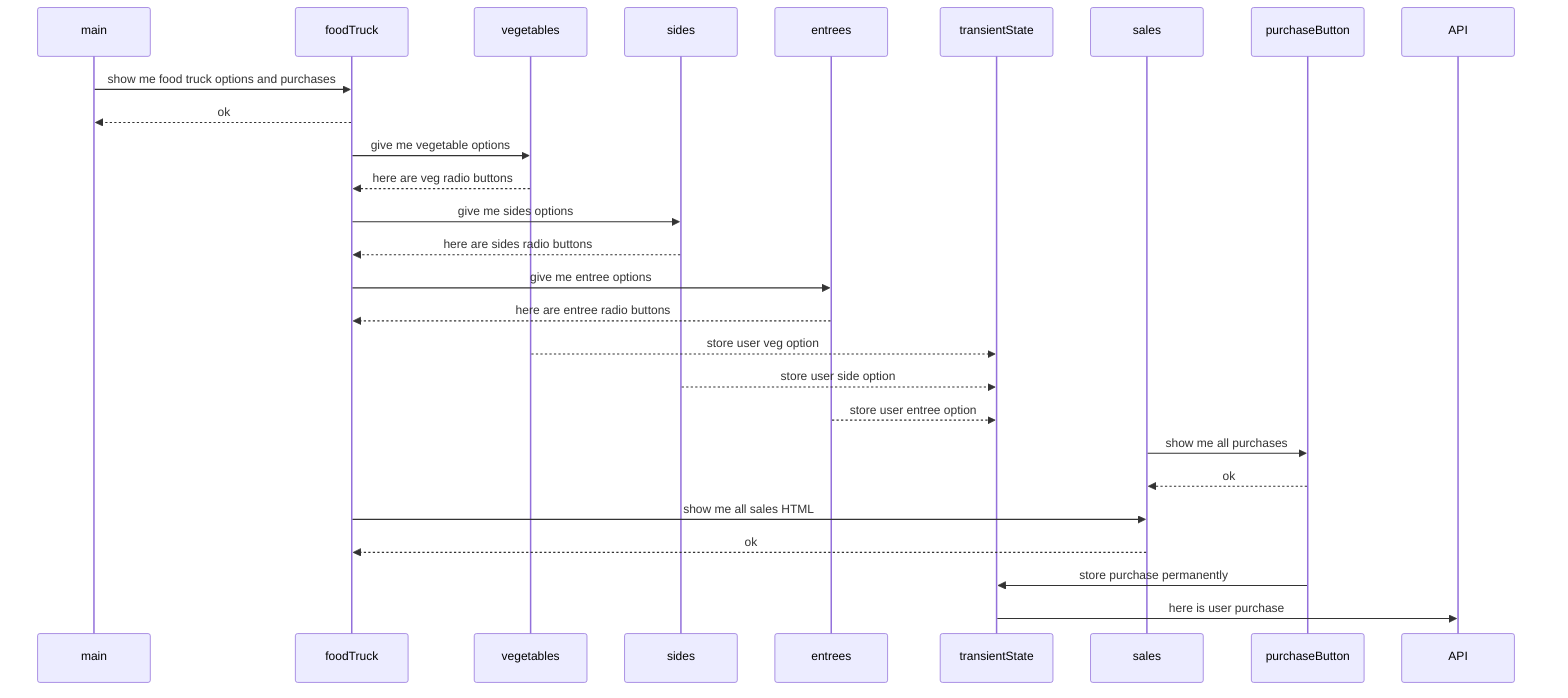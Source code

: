 sequenceDiagram

main ->> foodTruck: show me food truck options and purchases
foodTruck -->> main: ok

foodTruck ->> vegetables: give me vegetable options
vegetables -->> foodTruck: here are veg radio buttons


foodTruck ->> sides: give me sides options
sides -->> foodTruck: here are sides radio buttons


foodTruck ->> entrees: give me entree options
entrees -->> foodTruck: here are entree radio buttons


vegetables -->> transientState: store user veg option
sides -->> transientState: store user side option
entrees -->> transientState: store user entree option

sales ->> purchaseButton: show me all purchases
purchaseButton -->> sales: ok

foodTruck ->> sales: show me all sales HTML
sales -->> foodTruck: ok

purchaseButton ->> transientState: store purchase permanently
transientState ->> API: here is user purchase